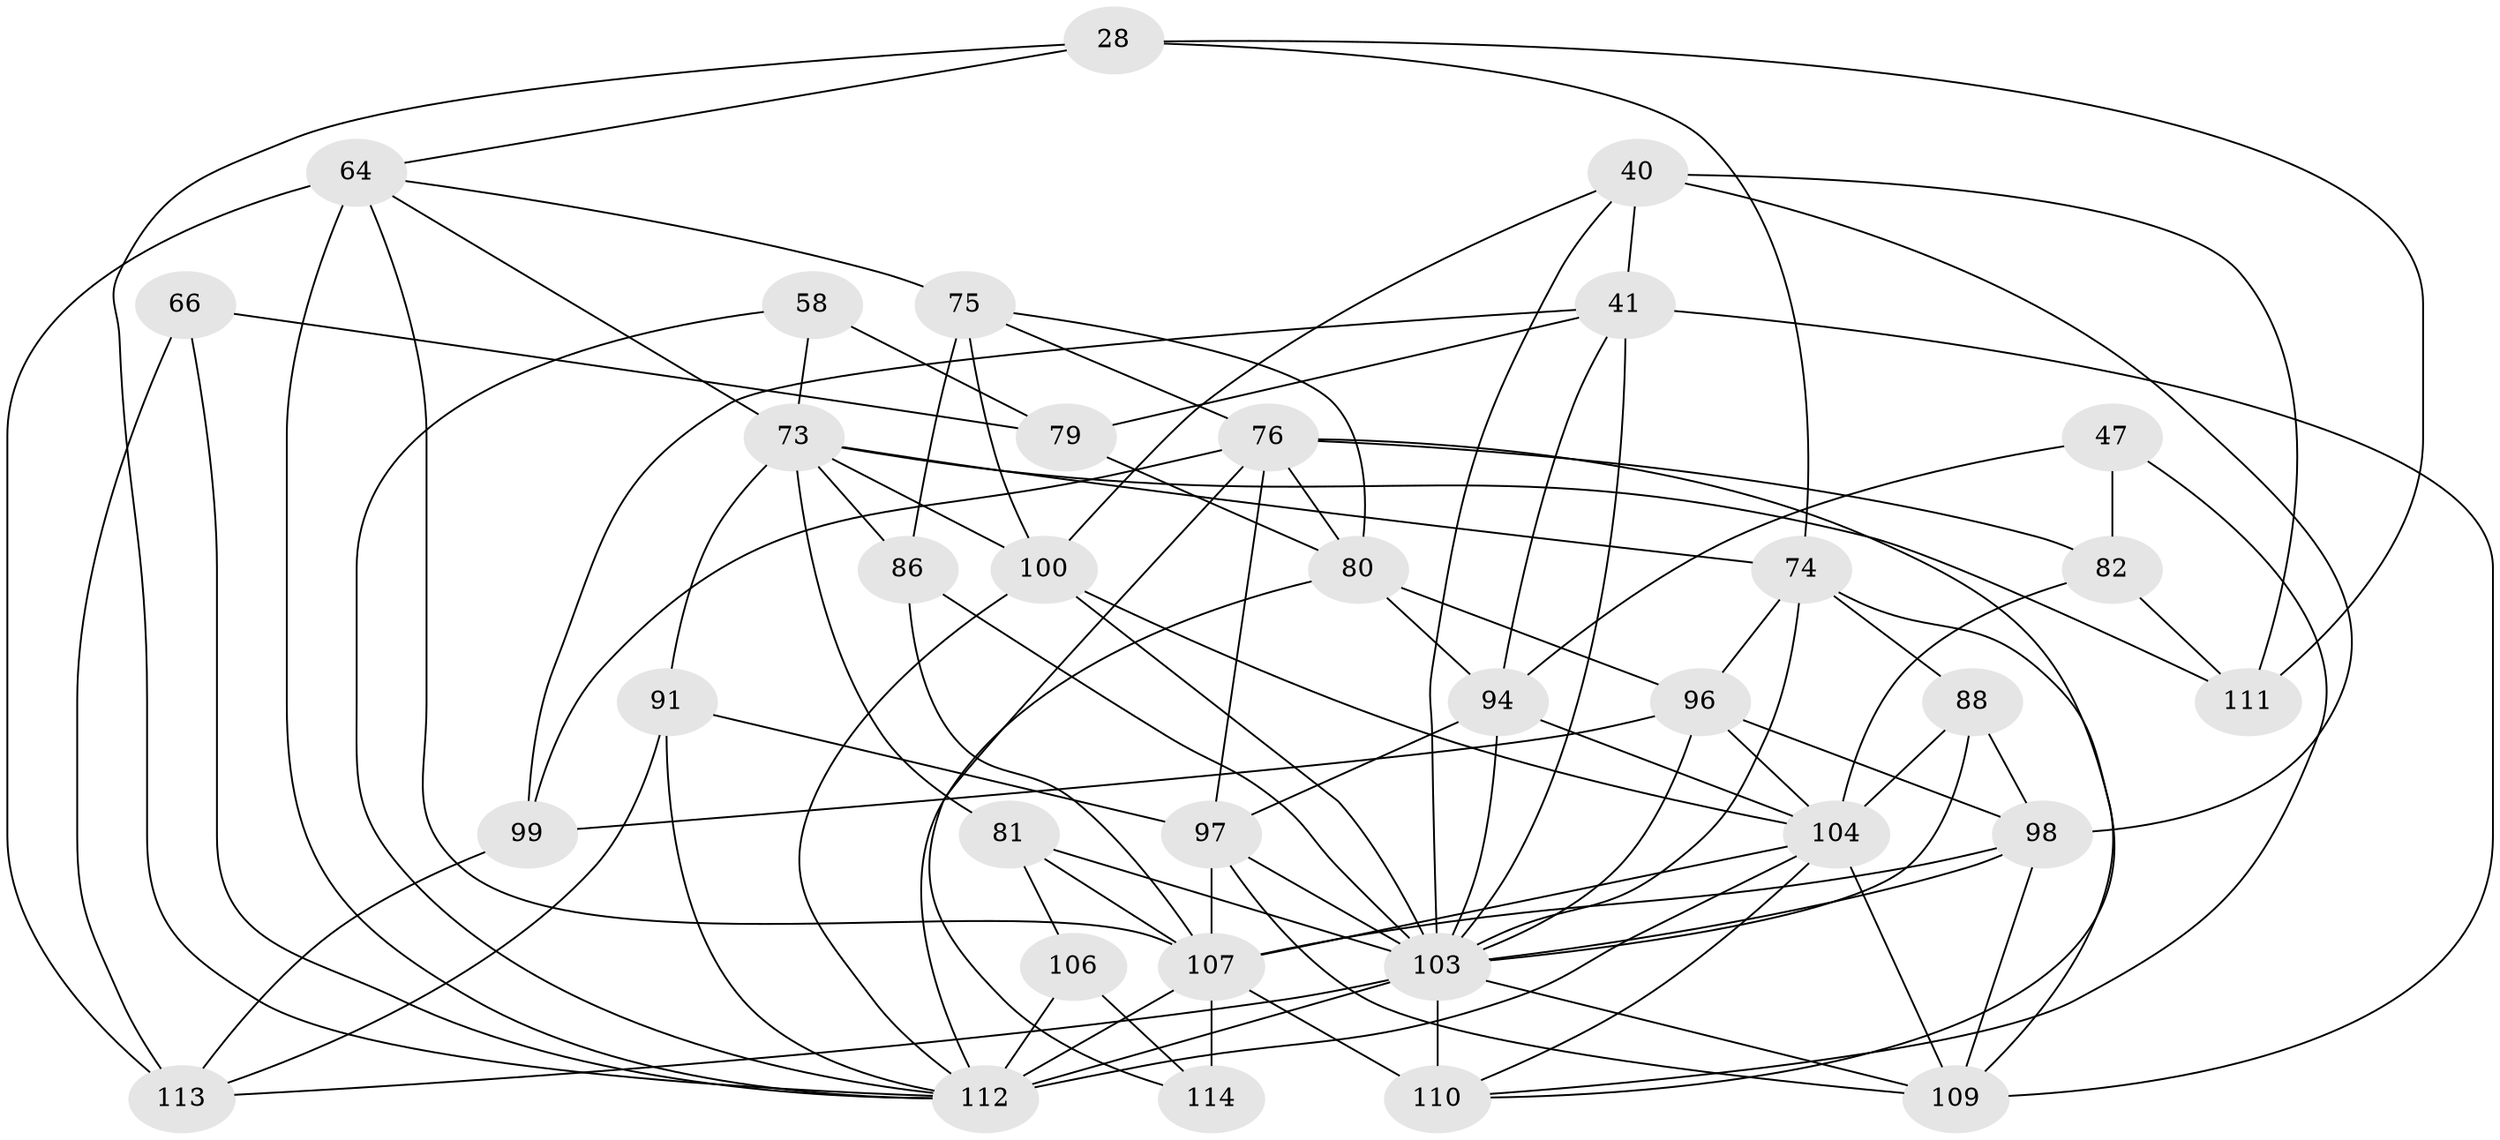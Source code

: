 // original degree distribution, {4: 1.0}
// Generated by graph-tools (version 1.1) at 2025/03/03/04/25 22:03:53]
// undirected, 34 vertices, 95 edges
graph export_dot {
graph [start="1"]
  node [color=gray90,style=filled];
  28 [super="+3"];
  40 [super="+10+38"];
  41 [super="+35"];
  47;
  58;
  64 [super="+4+42+24"];
  66;
  73 [super="+25+60"];
  74 [super="+63+54"];
  75 [super="+69"];
  76 [super="+61"];
  79 [super="+30"];
  80 [super="+26+49+70"];
  81;
  82 [super="+29"];
  86;
  88 [super="+20"];
  91;
  94 [super="+46+78+87+62"];
  96 [super="+31+93"];
  97 [super="+23+59+89"];
  98 [super="+53"];
  99;
  100 [super="+57"];
  103 [super="+92+84+101"];
  104 [super="+2+6+51+83+85"];
  106;
  107 [super="+56+13"];
  109 [super="+65+105"];
  110 [super="+43"];
  111 [super="+102"];
  112 [super="+7+95+48+90+77"];
  113 [super="+108"];
  114 [super="+5"];
  28 -- 111 [weight=2];
  28 -- 64 [weight=2];
  28 -- 74;
  28 -- 112;
  40 -- 41;
  40 -- 100 [weight=2];
  40 -- 111 [weight=2];
  40 -- 98 [weight=2];
  40 -- 103;
  41 -- 99;
  41 -- 109 [weight=3];
  41 -- 79;
  41 -- 94;
  41 -- 103;
  47 -- 94;
  47 -- 82 [weight=2];
  47 -- 110;
  58 -- 79 [weight=2];
  58 -- 112;
  58 -- 73;
  64 -- 75;
  64 -- 112 [weight=2];
  64 -- 73;
  64 -- 113 [weight=3];
  64 -- 107;
  66 -- 79 [weight=2];
  66 -- 113;
  66 -- 112;
  73 -- 86;
  73 -- 81;
  73 -- 91;
  73 -- 100;
  73 -- 111;
  73 -- 74;
  74 -- 96 [weight=2];
  74 -- 88;
  74 -- 109 [weight=3];
  74 -- 103 [weight=2];
  75 -- 76;
  75 -- 80;
  75 -- 86;
  75 -- 100 [weight=2];
  76 -- 97 [weight=2];
  76 -- 82;
  76 -- 99;
  76 -- 114;
  76 -- 80;
  76 -- 110;
  79 -- 80;
  80 -- 96 [weight=2];
  80 -- 94 [weight=3];
  80 -- 112 [weight=2];
  81 -- 106;
  81 -- 107;
  81 -- 103;
  82 -- 111;
  82 -- 104 [weight=2];
  86 -- 107;
  86 -- 103;
  88 -- 104 [weight=3];
  88 -- 98;
  88 -- 103;
  91 -- 112;
  91 -- 113;
  91 -- 97;
  94 -- 97 [weight=2];
  94 -- 104 [weight=3];
  94 -- 103 [weight=2];
  96 -- 98;
  96 -- 99;
  96 -- 104;
  96 -- 103;
  97 -- 107 [weight=3];
  97 -- 109 [weight=3];
  97 -- 103 [weight=3];
  98 -- 107;
  98 -- 103;
  98 -- 109 [weight=2];
  99 -- 113;
  100 -- 112;
  100 -- 104;
  100 -- 103;
  103 -- 112 [weight=3];
  103 -- 113 [weight=2];
  103 -- 109;
  103 -- 110 [weight=3];
  104 -- 110;
  104 -- 107;
  104 -- 109 [weight=4];
  104 -- 112 [weight=2];
  106 -- 114;
  106 -- 112 [weight=2];
  107 -- 114 [weight=4];
  107 -- 112 [weight=2];
  107 -- 110 [weight=2];
}
